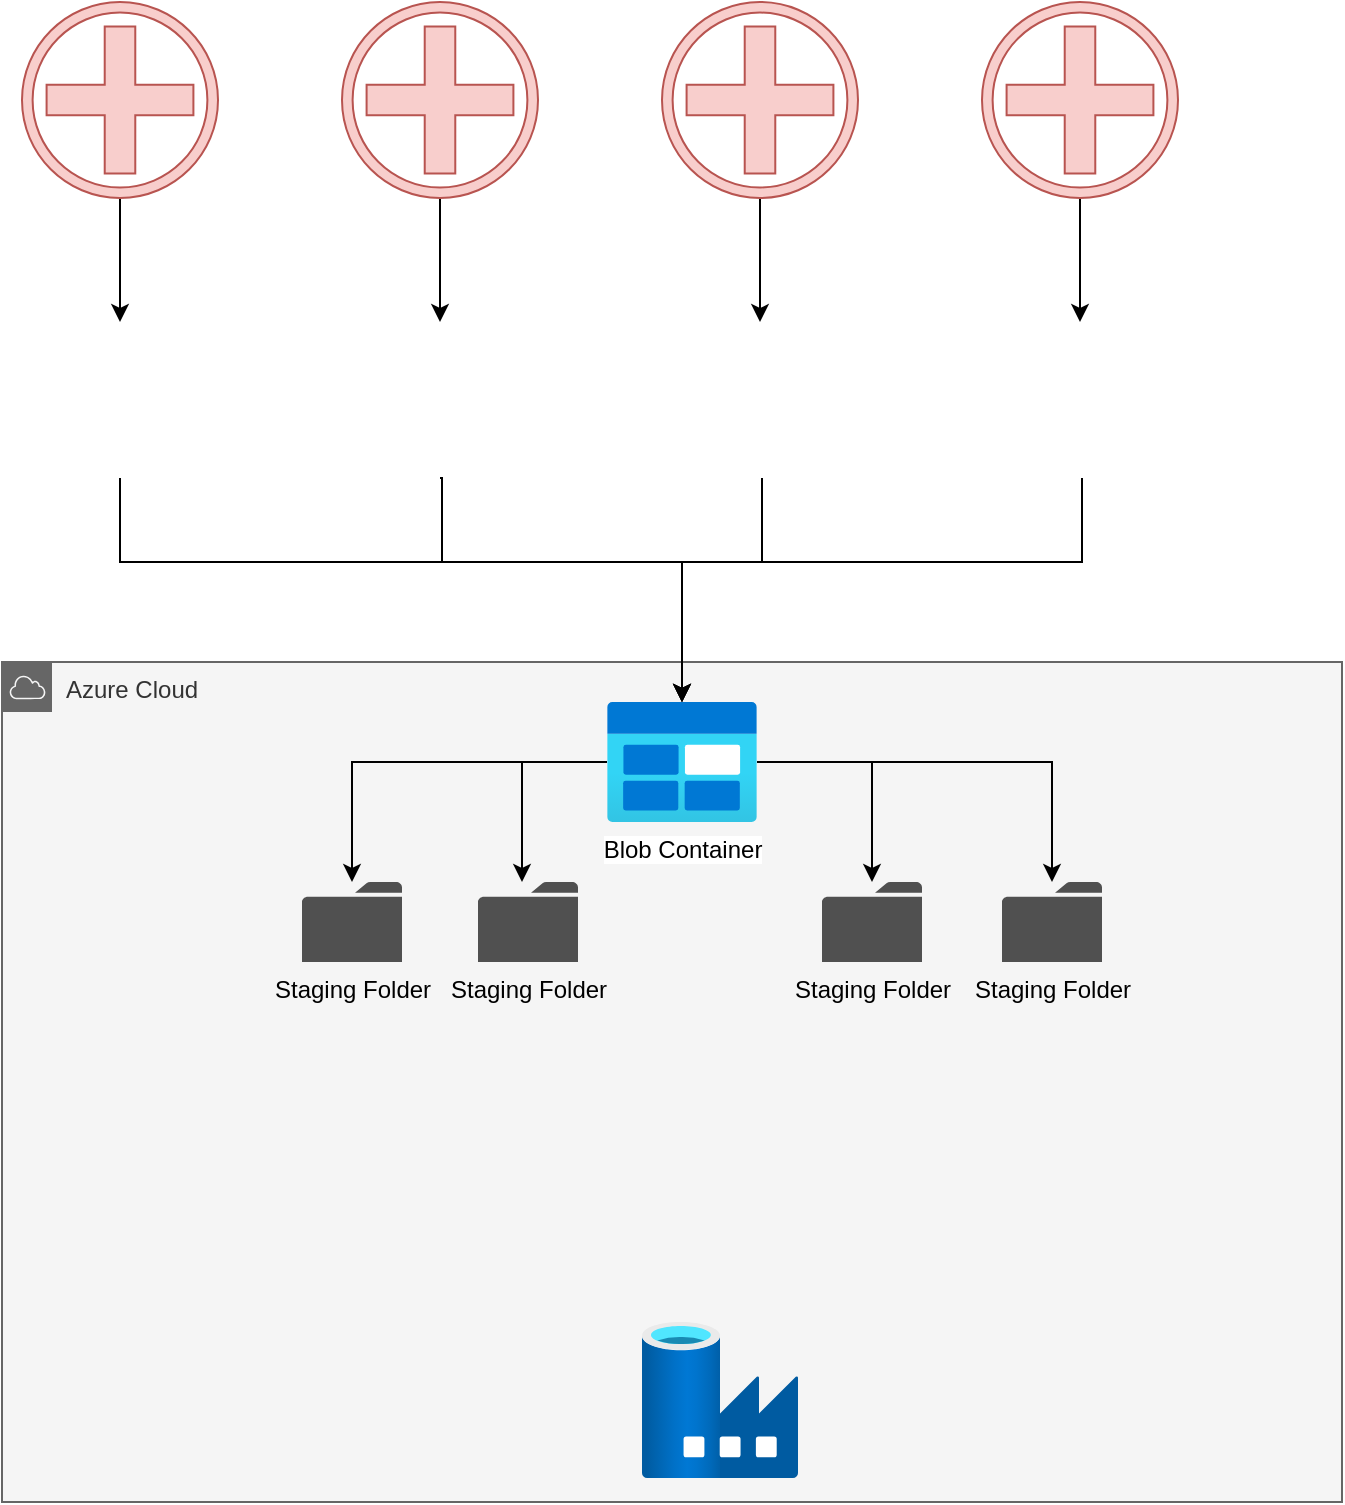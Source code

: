 <mxfile version="20.8.20" type="github">
  <diagram name="Page-1" id="RUEo9Bd7sD2gFJfadBwW">
    <mxGraphModel dx="1195" dy="663" grid="1" gridSize="10" guides="1" tooltips="1" connect="1" arrows="1" fold="1" page="1" pageScale="1" pageWidth="850" pageHeight="1100" math="0" shadow="0">
      <root>
        <mxCell id="0" />
        <mxCell id="1" parent="0" />
        <mxCell id="6us5kw_5sCQfG_1NJxVb-2" value="Azure Cloud" style="sketch=0;outlineConnect=0;html=1;whiteSpace=wrap;fontSize=12;fontStyle=0;shape=mxgraph.aws4.group;grIcon=mxgraph.aws4.group_aws_cloud;strokeColor=#666666;fillColor=#f5f5f5;verticalAlign=top;align=left;spacingLeft=30;dashed=0;fontColor=#333333;" vertex="1" parent="1">
          <mxGeometry x="80" y="430" width="670" height="420" as="geometry" />
        </mxCell>
        <mxCell id="6us5kw_5sCQfG_1NJxVb-26" style="edgeStyle=orthogonalEdgeStyle;rounded=0;orthogonalLoop=1;jettySize=auto;html=1;" edge="1" parent="1" source="6us5kw_5sCQfG_1NJxVb-1" target="6us5kw_5sCQfG_1NJxVb-23">
          <mxGeometry relative="1" as="geometry">
            <Array as="points">
              <mxPoint x="139" y="380" />
              <mxPoint x="420" y="380" />
            </Array>
          </mxGeometry>
        </mxCell>
        <mxCell id="6us5kw_5sCQfG_1NJxVb-1" value="" style="shape=image;html=1;verticalAlign=top;verticalLabelPosition=bottom;labelBackgroundColor=#ffffff;imageAspect=0;aspect=fixed;image=https://cdn2.iconfinder.com/data/icons/whcompare-servers-web-hosting/50/sftp-128.png" vertex="1" parent="1">
          <mxGeometry x="100" y="260" width="78" height="78" as="geometry" />
        </mxCell>
        <mxCell id="6us5kw_5sCQfG_1NJxVb-19" style="edgeStyle=orthogonalEdgeStyle;rounded=0;orthogonalLoop=1;jettySize=auto;html=1;entryX=0.5;entryY=0;entryDx=0;entryDy=0;" edge="1" parent="1" source="6us5kw_5sCQfG_1NJxVb-4" target="6us5kw_5sCQfG_1NJxVb-1">
          <mxGeometry relative="1" as="geometry" />
        </mxCell>
        <mxCell id="6us5kw_5sCQfG_1NJxVb-4" value="" style="shape=mxgraph.signs.healthcare.hospital_1;html=1;pointerEvents=1;fillColor=#f8cecc;strokeColor=#b85450;verticalLabelPosition=bottom;verticalAlign=top;align=center;" vertex="1" parent="1">
          <mxGeometry x="90" y="100" width="98" height="98" as="geometry" />
        </mxCell>
        <mxCell id="6us5kw_5sCQfG_1NJxVb-27" style="edgeStyle=orthogonalEdgeStyle;rounded=0;orthogonalLoop=1;jettySize=auto;html=1;exitX=0.5;exitY=1;exitDx=0;exitDy=0;" edge="1" parent="1" source="6us5kw_5sCQfG_1NJxVb-11" target="6us5kw_5sCQfG_1NJxVb-23">
          <mxGeometry relative="1" as="geometry">
            <Array as="points">
              <mxPoint x="300" y="338" />
              <mxPoint x="300" y="380" />
              <mxPoint x="420" y="380" />
            </Array>
          </mxGeometry>
        </mxCell>
        <mxCell id="6us5kw_5sCQfG_1NJxVb-11" value="" style="shape=image;html=1;verticalAlign=top;verticalLabelPosition=bottom;labelBackgroundColor=#ffffff;imageAspect=0;aspect=fixed;image=https://cdn2.iconfinder.com/data/icons/whcompare-servers-web-hosting/50/sftp-128.png" vertex="1" parent="1">
          <mxGeometry x="260" y="260" width="78" height="78" as="geometry" />
        </mxCell>
        <mxCell id="6us5kw_5sCQfG_1NJxVb-20" style="edgeStyle=orthogonalEdgeStyle;rounded=0;orthogonalLoop=1;jettySize=auto;html=1;" edge="1" parent="1" source="6us5kw_5sCQfG_1NJxVb-12" target="6us5kw_5sCQfG_1NJxVb-11">
          <mxGeometry relative="1" as="geometry" />
        </mxCell>
        <mxCell id="6us5kw_5sCQfG_1NJxVb-12" value="" style="shape=mxgraph.signs.healthcare.hospital_1;html=1;pointerEvents=1;fillColor=#f8cecc;strokeColor=#b85450;verticalLabelPosition=bottom;verticalAlign=top;align=center;" vertex="1" parent="1">
          <mxGeometry x="250" y="100" width="98" height="98" as="geometry" />
        </mxCell>
        <mxCell id="6us5kw_5sCQfG_1NJxVb-28" style="edgeStyle=orthogonalEdgeStyle;rounded=0;orthogonalLoop=1;jettySize=auto;html=1;" edge="1" parent="1" source="6us5kw_5sCQfG_1NJxVb-15" target="6us5kw_5sCQfG_1NJxVb-23">
          <mxGeometry relative="1" as="geometry">
            <Array as="points">
              <mxPoint x="460" y="380" />
              <mxPoint x="420" y="380" />
            </Array>
          </mxGeometry>
        </mxCell>
        <mxCell id="6us5kw_5sCQfG_1NJxVb-15" value="" style="shape=image;html=1;verticalAlign=top;verticalLabelPosition=bottom;labelBackgroundColor=#ffffff;imageAspect=0;aspect=fixed;image=https://cdn2.iconfinder.com/data/icons/whcompare-servers-web-hosting/50/sftp-128.png" vertex="1" parent="1">
          <mxGeometry x="420" y="260" width="78" height="78" as="geometry" />
        </mxCell>
        <mxCell id="6us5kw_5sCQfG_1NJxVb-21" style="edgeStyle=orthogonalEdgeStyle;rounded=0;orthogonalLoop=1;jettySize=auto;html=1;entryX=0.5;entryY=0;entryDx=0;entryDy=0;" edge="1" parent="1" source="6us5kw_5sCQfG_1NJxVb-16" target="6us5kw_5sCQfG_1NJxVb-15">
          <mxGeometry relative="1" as="geometry" />
        </mxCell>
        <mxCell id="6us5kw_5sCQfG_1NJxVb-16" value="" style="shape=mxgraph.signs.healthcare.hospital_1;html=1;pointerEvents=1;fillColor=#f8cecc;strokeColor=#b85450;verticalLabelPosition=bottom;verticalAlign=top;align=center;" vertex="1" parent="1">
          <mxGeometry x="410" y="100" width="98" height="98" as="geometry" />
        </mxCell>
        <mxCell id="6us5kw_5sCQfG_1NJxVb-30" style="edgeStyle=orthogonalEdgeStyle;rounded=0;orthogonalLoop=1;jettySize=auto;html=1;" edge="1" parent="1" source="6us5kw_5sCQfG_1NJxVb-17" target="6us5kw_5sCQfG_1NJxVb-23">
          <mxGeometry relative="1" as="geometry">
            <Array as="points">
              <mxPoint x="620" y="380" />
              <mxPoint x="420" y="380" />
            </Array>
          </mxGeometry>
        </mxCell>
        <mxCell id="6us5kw_5sCQfG_1NJxVb-17" value="" style="shape=image;html=1;verticalAlign=top;verticalLabelPosition=bottom;labelBackgroundColor=#ffffff;imageAspect=0;aspect=fixed;image=https://cdn2.iconfinder.com/data/icons/whcompare-servers-web-hosting/50/sftp-128.png" vertex="1" parent="1">
          <mxGeometry x="580" y="260" width="78" height="78" as="geometry" />
        </mxCell>
        <mxCell id="6us5kw_5sCQfG_1NJxVb-22" style="edgeStyle=orthogonalEdgeStyle;rounded=0;orthogonalLoop=1;jettySize=auto;html=1;entryX=0.5;entryY=0;entryDx=0;entryDy=0;" edge="1" parent="1" source="6us5kw_5sCQfG_1NJxVb-18" target="6us5kw_5sCQfG_1NJxVb-17">
          <mxGeometry relative="1" as="geometry" />
        </mxCell>
        <mxCell id="6us5kw_5sCQfG_1NJxVb-18" value="" style="shape=mxgraph.signs.healthcare.hospital_1;html=1;pointerEvents=1;fillColor=#f8cecc;strokeColor=#b85450;verticalLabelPosition=bottom;verticalAlign=top;align=center;" vertex="1" parent="1">
          <mxGeometry x="570" y="100" width="98" height="98" as="geometry" />
        </mxCell>
        <mxCell id="6us5kw_5sCQfG_1NJxVb-31" style="edgeStyle=orthogonalEdgeStyle;rounded=0;orthogonalLoop=1;jettySize=auto;html=1;" edge="1" parent="1" source="6us5kw_5sCQfG_1NJxVb-23" target="6us5kw_5sCQfG_1NJxVb-25">
          <mxGeometry relative="1" as="geometry" />
        </mxCell>
        <mxCell id="6us5kw_5sCQfG_1NJxVb-36" style="edgeStyle=orthogonalEdgeStyle;rounded=0;orthogonalLoop=1;jettySize=auto;html=1;" edge="1" parent="1" source="6us5kw_5sCQfG_1NJxVb-23" target="6us5kw_5sCQfG_1NJxVb-33">
          <mxGeometry relative="1" as="geometry">
            <Array as="points">
              <mxPoint x="340" y="480" />
            </Array>
          </mxGeometry>
        </mxCell>
        <mxCell id="6us5kw_5sCQfG_1NJxVb-41" style="edgeStyle=orthogonalEdgeStyle;rounded=0;orthogonalLoop=1;jettySize=auto;html=1;" edge="1" parent="1" source="6us5kw_5sCQfG_1NJxVb-23" target="6us5kw_5sCQfG_1NJxVb-39">
          <mxGeometry relative="1" as="geometry" />
        </mxCell>
        <mxCell id="6us5kw_5sCQfG_1NJxVb-42" style="edgeStyle=orthogonalEdgeStyle;rounded=0;orthogonalLoop=1;jettySize=auto;html=1;" edge="1" parent="1" source="6us5kw_5sCQfG_1NJxVb-23" target="6us5kw_5sCQfG_1NJxVb-40">
          <mxGeometry relative="1" as="geometry" />
        </mxCell>
        <mxCell id="6us5kw_5sCQfG_1NJxVb-23" value="Blob Container" style="aspect=fixed;html=1;points=[];align=center;image;fontSize=12;image=img/lib/azure2/general/Blob_Block.svg;horizontal=1;verticalAlign=top;labelPosition=center;verticalLabelPosition=bottom;" vertex="1" parent="1">
          <mxGeometry x="382.5" y="450" width="75" height="60" as="geometry" />
        </mxCell>
        <mxCell id="6us5kw_5sCQfG_1NJxVb-25" value="Staging Folder" style="sketch=0;pointerEvents=1;shadow=0;dashed=0;html=1;strokeColor=none;fillColor=#505050;labelPosition=center;verticalLabelPosition=bottom;verticalAlign=top;outlineConnect=0;align=center;shape=mxgraph.office.concepts.folder;" vertex="1" parent="1">
          <mxGeometry x="230" y="540" width="50" height="40" as="geometry" />
        </mxCell>
        <mxCell id="6us5kw_5sCQfG_1NJxVb-33" value="Staging Folder" style="sketch=0;pointerEvents=1;shadow=0;dashed=0;html=1;strokeColor=none;fillColor=#505050;labelPosition=center;verticalLabelPosition=bottom;verticalAlign=top;outlineConnect=0;align=center;shape=mxgraph.office.concepts.folder;" vertex="1" parent="1">
          <mxGeometry x="318" y="540" width="50" height="40" as="geometry" />
        </mxCell>
        <mxCell id="6us5kw_5sCQfG_1NJxVb-39" value="Staging Folder" style="sketch=0;pointerEvents=1;shadow=0;dashed=0;html=1;strokeColor=none;fillColor=#505050;labelPosition=center;verticalLabelPosition=bottom;verticalAlign=top;outlineConnect=0;align=center;shape=mxgraph.office.concepts.folder;" vertex="1" parent="1">
          <mxGeometry x="490" y="540" width="50" height="40" as="geometry" />
        </mxCell>
        <mxCell id="6us5kw_5sCQfG_1NJxVb-40" value="Staging Folder" style="sketch=0;pointerEvents=1;shadow=0;dashed=0;html=1;strokeColor=none;fillColor=#505050;labelPosition=center;verticalLabelPosition=bottom;verticalAlign=top;outlineConnect=0;align=center;shape=mxgraph.office.concepts.folder;" vertex="1" parent="1">
          <mxGeometry x="580" y="540" width="50" height="40" as="geometry" />
        </mxCell>
        <mxCell id="6us5kw_5sCQfG_1NJxVb-47" value="" style="aspect=fixed;html=1;points=[];align=center;image;fontSize=12;image=img/lib/azure2/databases/Data_Factory.svg;" vertex="1" parent="1">
          <mxGeometry x="400" y="760" width="78" height="78" as="geometry" />
        </mxCell>
      </root>
    </mxGraphModel>
  </diagram>
</mxfile>
